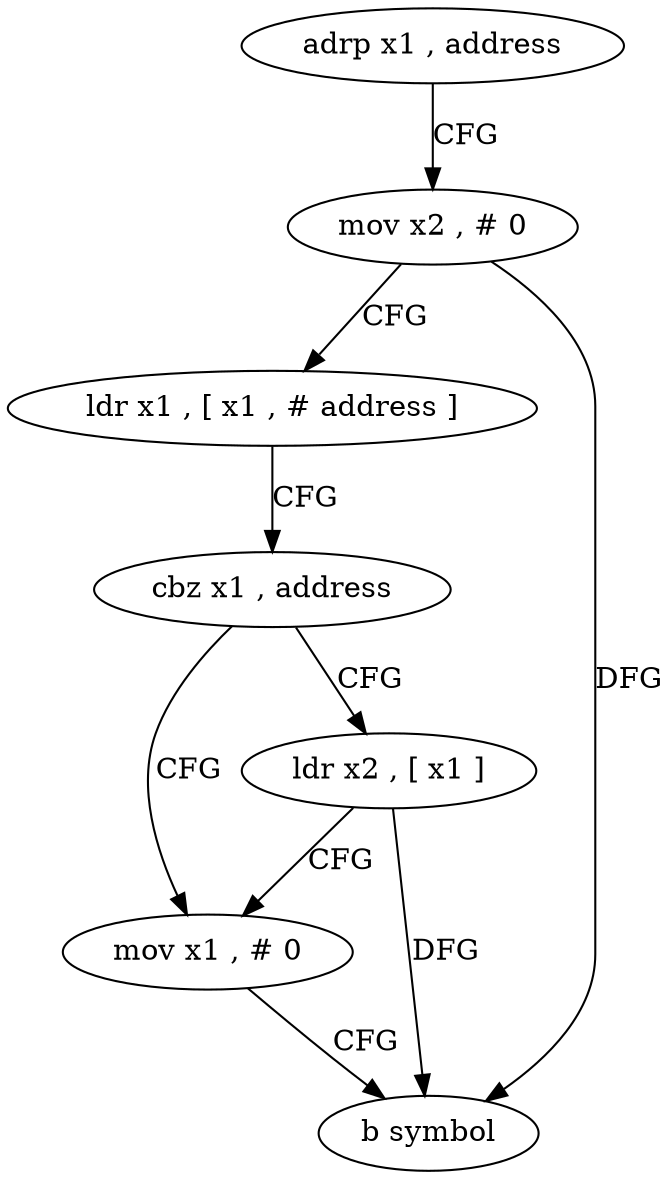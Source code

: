 digraph "func" {
"4245744" [label = "adrp x1 , address" ]
"4245748" [label = "mov x2 , # 0" ]
"4245752" [label = "ldr x1 , [ x1 , # address ]" ]
"4245756" [label = "cbz x1 , address" ]
"4245764" [label = "mov x1 , # 0" ]
"4245760" [label = "ldr x2 , [ x1 ]" ]
"4245768" [label = "b symbol" ]
"4245744" -> "4245748" [ label = "CFG" ]
"4245748" -> "4245752" [ label = "CFG" ]
"4245748" -> "4245768" [ label = "DFG" ]
"4245752" -> "4245756" [ label = "CFG" ]
"4245756" -> "4245764" [ label = "CFG" ]
"4245756" -> "4245760" [ label = "CFG" ]
"4245764" -> "4245768" [ label = "CFG" ]
"4245760" -> "4245764" [ label = "CFG" ]
"4245760" -> "4245768" [ label = "DFG" ]
}
